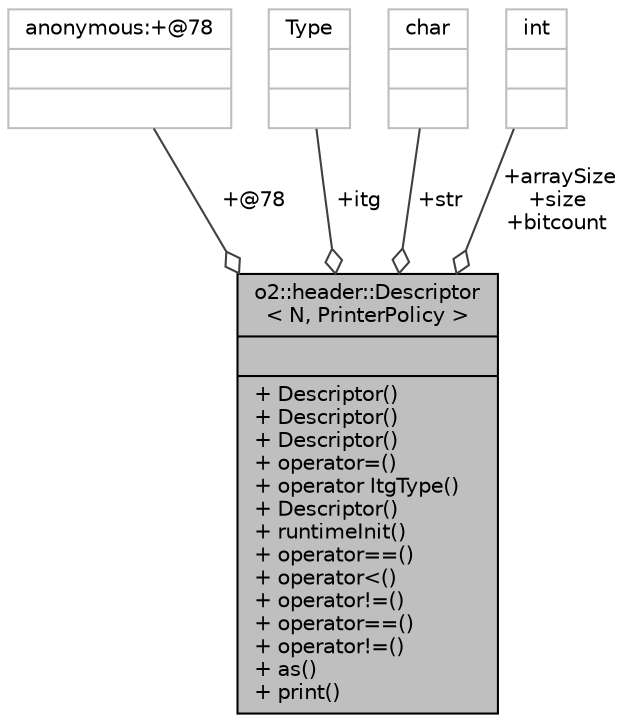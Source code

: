 digraph "o2::header::Descriptor&lt; N, PrinterPolicy &gt;"
{
 // INTERACTIVE_SVG=YES
  bgcolor="transparent";
  edge [fontname="Helvetica",fontsize="10",labelfontname="Helvetica",labelfontsize="10"];
  node [fontname="Helvetica",fontsize="10",shape=record];
  Node6 [label="{o2::header::Descriptor\l\< N, PrinterPolicy \>\n||+ Descriptor()\l+ Descriptor()\l+ Descriptor()\l+ operator=()\l+ operator ItgType()\l+ Descriptor()\l+ runtimeInit()\l+ operator==()\l+ operator\<()\l+ operator!=()\l+ operator==()\l+ operator!=()\l+ as()\l+ print()\l}",height=0.2,width=0.4,color="black", fillcolor="grey75", style="filled", fontcolor="black"];
  Node7 -> Node6 [color="grey25",fontsize="10",style="solid",label=" +@78" ,arrowhead="odiamond",fontname="Helvetica"];
  Node7 [label="{anonymous:+@78\n||}",height=0.2,width=0.4,color="grey75"];
  Node8 -> Node6 [color="grey25",fontsize="10",style="solid",label=" +itg" ,arrowhead="odiamond",fontname="Helvetica"];
  Node8 [label="{Type\n||}",height=0.2,width=0.4,color="grey75"];
  Node9 -> Node6 [color="grey25",fontsize="10",style="solid",label=" +str" ,arrowhead="odiamond",fontname="Helvetica"];
  Node9 [label="{char\n||}",height=0.2,width=0.4,color="grey75"];
  Node10 -> Node6 [color="grey25",fontsize="10",style="solid",label=" +arraySize\n+size\n+bitcount" ,arrowhead="odiamond",fontname="Helvetica"];
  Node10 [label="{int\n||}",height=0.2,width=0.4,color="grey75"];
}

